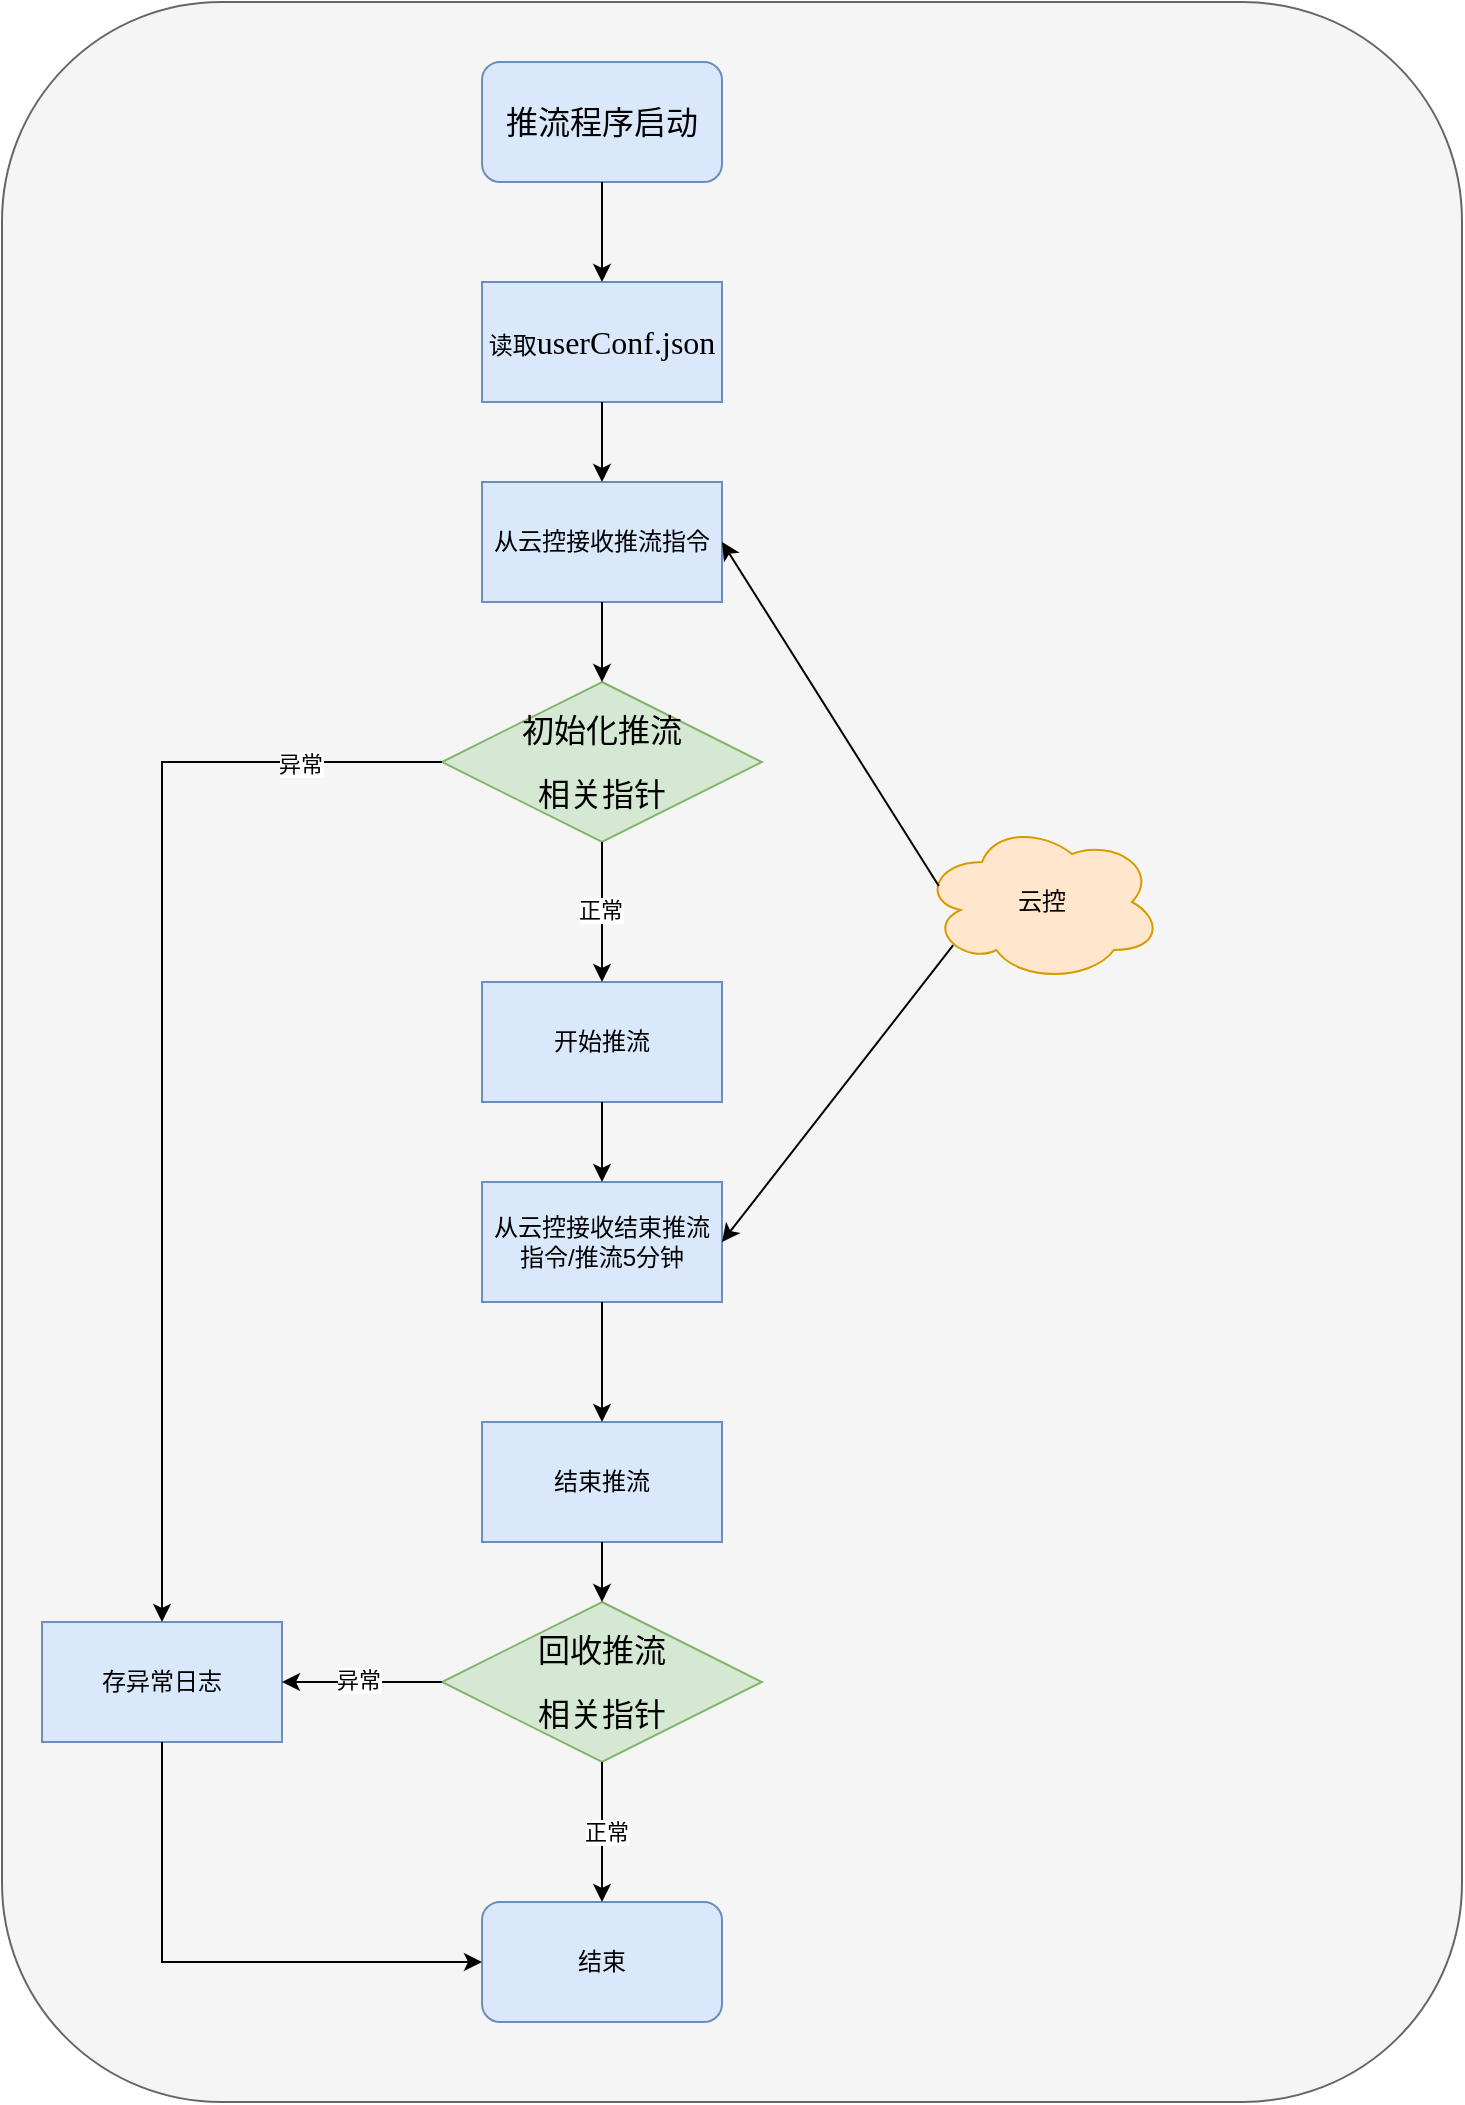 <mxfile version="24.6.5" type="github">
  <diagram name="第 1 页" id="e6ArYuIVliX8Lcg1APL-">
    <mxGraphModel dx="1050" dy="565" grid="1" gridSize="10" guides="1" tooltips="1" connect="1" arrows="1" fold="1" page="1" pageScale="1" pageWidth="827" pageHeight="1169" math="0" shadow="0">
      <root>
        <mxCell id="0" />
        <mxCell id="1" parent="0" />
        <mxCell id="lyQx6tdOUZ4mkUfzSbV1-31" value="" style="rounded=1;whiteSpace=wrap;html=1;fillColor=#f5f5f5;fontColor=#333333;strokeColor=#666666;" vertex="1" parent="1">
          <mxGeometry x="60" y="50" width="730" height="1050" as="geometry" />
        </mxCell>
        <mxCell id="lyQx6tdOUZ4mkUfzSbV1-1" value="&lt;p class=&quot;MsoNormal&quot;&gt;&lt;span style=&quot;mso-spacerun:&#39;yes&#39;;font-family:仿宋;mso-ascii-font-family:等线;&lt;br/&gt;mso-hansi-font-family:等线;mso-bidi-font-family:&#39;Times New Roman&#39;;font-size:12.0pt;&lt;br/&gt;mso-font-kerning:1.0pt;&quot;&gt;推流程序启动&lt;/span&gt;&lt;/p&gt;" style="rounded=1;whiteSpace=wrap;html=1;fillColor=#dae8fc;strokeColor=#6c8ebf;" vertex="1" parent="1">
          <mxGeometry x="300" y="80" width="120" height="60" as="geometry" />
        </mxCell>
        <mxCell id="lyQx6tdOUZ4mkUfzSbV1-2" value="读取&lt;span style=&quot;font-family: 等线; font-size: 12pt; background-color: initial;&quot;&gt;userConf.json&lt;/span&gt;" style="rounded=0;whiteSpace=wrap;html=1;fillColor=#dae8fc;strokeColor=#6c8ebf;" vertex="1" parent="1">
          <mxGeometry x="300" y="190" width="120" height="60" as="geometry" />
        </mxCell>
        <mxCell id="lyQx6tdOUZ4mkUfzSbV1-3" value="从云控接收推流指令" style="rounded=0;whiteSpace=wrap;html=1;fillColor=#dae8fc;strokeColor=#6c8ebf;" vertex="1" parent="1">
          <mxGeometry x="300" y="290" width="120" height="60" as="geometry" />
        </mxCell>
        <mxCell id="lyQx6tdOUZ4mkUfzSbV1-4" value="云控" style="ellipse;shape=cloud;whiteSpace=wrap;html=1;fillColor=#ffe6cc;strokeColor=#d79b00;" vertex="1" parent="1">
          <mxGeometry x="520" y="460" width="120" height="80" as="geometry" />
        </mxCell>
        <mxCell id="lyQx6tdOUZ4mkUfzSbV1-5" value="" style="endArrow=classic;html=1;rounded=0;entryX=1;entryY=0.5;entryDx=0;entryDy=0;exitX=0.07;exitY=0.4;exitDx=0;exitDy=0;exitPerimeter=0;" edge="1" parent="1" source="lyQx6tdOUZ4mkUfzSbV1-4" target="lyQx6tdOUZ4mkUfzSbV1-3">
          <mxGeometry width="50" height="50" relative="1" as="geometry">
            <mxPoint x="390" y="360" as="sourcePoint" />
            <mxPoint x="440" y="310" as="targetPoint" />
          </mxGeometry>
        </mxCell>
        <mxCell id="lyQx6tdOUZ4mkUfzSbV1-6" value="&lt;p class=&quot;MsoNormal&quot;&gt;&lt;span style=&quot;mso-spacerun:&#39;yes&#39;;font-family:仿宋;mso-ascii-font-family:等线;&lt;br/&gt;mso-hansi-font-family:等线;mso-bidi-font-family:&#39;Times New Roman&#39;;font-size:12.0pt;&lt;br/&gt;mso-font-kerning:1.0pt;&quot;&gt;初始化推流&lt;/span&gt;&lt;/p&gt;&lt;p class=&quot;MsoNormal&quot;&gt;&lt;span style=&quot;mso-spacerun:&#39;yes&#39;;font-family:仿宋;mso-ascii-font-family:等线;&lt;br/&gt;mso-hansi-font-family:等线;mso-bidi-font-family:&#39;Times New Roman&#39;;font-size:12.0pt;&lt;br/&gt;mso-font-kerning:1.0pt;&quot;&gt;相&lt;/span&gt;&lt;span style=&quot;background-color: initial; font-family: 仿宋; font-size: 12pt;&quot;&gt;关&lt;/span&gt;&lt;span style=&quot;background-color: initial; font-family: 仿宋; font-size: 12pt;&quot;&gt;指针&lt;/span&gt;&lt;/p&gt;" style="rhombus;whiteSpace=wrap;html=1;fillColor=#d5e8d4;strokeColor=#82b366;" vertex="1" parent="1">
          <mxGeometry x="280" y="390" width="160" height="80" as="geometry" />
        </mxCell>
        <mxCell id="lyQx6tdOUZ4mkUfzSbV1-7" value="开始推流" style="rounded=0;whiteSpace=wrap;html=1;fillColor=#dae8fc;strokeColor=#6c8ebf;" vertex="1" parent="1">
          <mxGeometry x="300" y="540" width="120" height="60" as="geometry" />
        </mxCell>
        <mxCell id="lyQx6tdOUZ4mkUfzSbV1-8" value="存异常日志" style="rounded=0;whiteSpace=wrap;html=1;fillColor=#dae8fc;strokeColor=#6c8ebf;" vertex="1" parent="1">
          <mxGeometry x="80" y="860" width="120" height="60" as="geometry" />
        </mxCell>
        <mxCell id="lyQx6tdOUZ4mkUfzSbV1-9" value="从云控接收结束推流指令/推流5分钟" style="rounded=0;whiteSpace=wrap;html=1;fillColor=#dae8fc;strokeColor=#6c8ebf;" vertex="1" parent="1">
          <mxGeometry x="300" y="640" width="120" height="60" as="geometry" />
        </mxCell>
        <mxCell id="lyQx6tdOUZ4mkUfzSbV1-10" value="&lt;p class=&quot;MsoNormal&quot;&gt;&lt;span style=&quot;mso-spacerun:&#39;yes&#39;;font-family:仿宋;mso-ascii-font-family:等线;&lt;br/&gt;mso-hansi-font-family:等线;mso-bidi-font-family:&#39;Times New Roman&#39;;font-size:12.0pt;&lt;br/&gt;mso-font-kerning:1.0pt;&quot;&gt;回收推流&lt;/span&gt;&lt;/p&gt;&lt;p class=&quot;MsoNormal&quot;&gt;&lt;span style=&quot;mso-spacerun:&#39;yes&#39;;font-family:仿宋;mso-ascii-font-family:等线;&lt;br/&gt;mso-hansi-font-family:等线;mso-bidi-font-family:&#39;Times New Roman&#39;;font-size:12.0pt;&lt;br/&gt;mso-font-kerning:1.0pt;&quot;&gt;相&lt;/span&gt;&lt;span style=&quot;background-color: initial; font-family: 仿宋; font-size: 12pt;&quot;&gt;关&lt;/span&gt;&lt;span style=&quot;background-color: initial; font-family: 仿宋; font-size: 12pt;&quot;&gt;指针&lt;/span&gt;&lt;/p&gt;" style="rhombus;whiteSpace=wrap;html=1;fillColor=#d5e8d4;strokeColor=#82b366;" vertex="1" parent="1">
          <mxGeometry x="280" y="850" width="160" height="80" as="geometry" />
        </mxCell>
        <mxCell id="lyQx6tdOUZ4mkUfzSbV1-11" value="结束推流" style="rounded=0;whiteSpace=wrap;html=1;fillColor=#dae8fc;strokeColor=#6c8ebf;" vertex="1" parent="1">
          <mxGeometry x="300" y="760" width="120" height="60" as="geometry" />
        </mxCell>
        <mxCell id="lyQx6tdOUZ4mkUfzSbV1-12" value="结束" style="rounded=1;whiteSpace=wrap;html=1;fillColor=#dae8fc;strokeColor=#6c8ebf;" vertex="1" parent="1">
          <mxGeometry x="300" y="1000" width="120" height="60" as="geometry" />
        </mxCell>
        <mxCell id="lyQx6tdOUZ4mkUfzSbV1-14" value="" style="endArrow=classic;html=1;rounded=0;exitX=0.5;exitY=1;exitDx=0;exitDy=0;" edge="1" parent="1" source="lyQx6tdOUZ4mkUfzSbV1-1" target="lyQx6tdOUZ4mkUfzSbV1-2">
          <mxGeometry width="50" height="50" relative="1" as="geometry">
            <mxPoint x="390" y="260" as="sourcePoint" />
            <mxPoint x="440" y="210" as="targetPoint" />
          </mxGeometry>
        </mxCell>
        <mxCell id="lyQx6tdOUZ4mkUfzSbV1-15" value="" style="endArrow=classic;html=1;rounded=0;exitX=0.5;exitY=1;exitDx=0;exitDy=0;" edge="1" parent="1" source="lyQx6tdOUZ4mkUfzSbV1-2" target="lyQx6tdOUZ4mkUfzSbV1-3">
          <mxGeometry width="50" height="50" relative="1" as="geometry">
            <mxPoint x="390" y="360" as="sourcePoint" />
            <mxPoint x="440" y="310" as="targetPoint" />
          </mxGeometry>
        </mxCell>
        <mxCell id="lyQx6tdOUZ4mkUfzSbV1-16" value="" style="endArrow=classic;html=1;rounded=0;exitX=0.5;exitY=1;exitDx=0;exitDy=0;entryX=0.5;entryY=0;entryDx=0;entryDy=0;" edge="1" parent="1" source="lyQx6tdOUZ4mkUfzSbV1-3" target="lyQx6tdOUZ4mkUfzSbV1-6">
          <mxGeometry width="50" height="50" relative="1" as="geometry">
            <mxPoint x="390" y="560" as="sourcePoint" />
            <mxPoint x="440" y="510" as="targetPoint" />
          </mxGeometry>
        </mxCell>
        <mxCell id="lyQx6tdOUZ4mkUfzSbV1-17" value="" style="endArrow=classic;html=1;rounded=0;exitX=0.5;exitY=1;exitDx=0;exitDy=0;entryX=0.5;entryY=0;entryDx=0;entryDy=0;" edge="1" parent="1" source="lyQx6tdOUZ4mkUfzSbV1-6" target="lyQx6tdOUZ4mkUfzSbV1-7">
          <mxGeometry width="50" height="50" relative="1" as="geometry">
            <mxPoint x="390" y="560" as="sourcePoint" />
            <mxPoint x="440" y="510" as="targetPoint" />
          </mxGeometry>
        </mxCell>
        <mxCell id="lyQx6tdOUZ4mkUfzSbV1-27" value="正常" style="edgeLabel;html=1;align=center;verticalAlign=middle;resizable=0;points=[];" vertex="1" connectable="0" parent="lyQx6tdOUZ4mkUfzSbV1-17">
          <mxGeometry x="-0.029" y="-1" relative="1" as="geometry">
            <mxPoint as="offset" />
          </mxGeometry>
        </mxCell>
        <mxCell id="lyQx6tdOUZ4mkUfzSbV1-18" value="" style="endArrow=classic;html=1;rounded=0;exitX=0;exitY=0.5;exitDx=0;exitDy=0;entryX=0.5;entryY=0;entryDx=0;entryDy=0;" edge="1" parent="1" source="lyQx6tdOUZ4mkUfzSbV1-6" target="lyQx6tdOUZ4mkUfzSbV1-8">
          <mxGeometry width="50" height="50" relative="1" as="geometry">
            <mxPoint x="90" y="530" as="sourcePoint" />
            <mxPoint x="140" y="480" as="targetPoint" />
            <Array as="points">
              <mxPoint x="140" y="430" />
            </Array>
          </mxGeometry>
        </mxCell>
        <mxCell id="lyQx6tdOUZ4mkUfzSbV1-28" value="异常" style="edgeLabel;html=1;align=center;verticalAlign=middle;resizable=0;points=[];" vertex="1" connectable="0" parent="lyQx6tdOUZ4mkUfzSbV1-18">
          <mxGeometry x="-0.75" y="1" relative="1" as="geometry">
            <mxPoint as="offset" />
          </mxGeometry>
        </mxCell>
        <mxCell id="lyQx6tdOUZ4mkUfzSbV1-19" value="" style="endArrow=classic;html=1;rounded=0;exitX=0.5;exitY=1;exitDx=0;exitDy=0;" edge="1" parent="1" source="lyQx6tdOUZ4mkUfzSbV1-7" target="lyQx6tdOUZ4mkUfzSbV1-9">
          <mxGeometry width="50" height="50" relative="1" as="geometry">
            <mxPoint x="390" y="760" as="sourcePoint" />
            <mxPoint x="440" y="710" as="targetPoint" />
          </mxGeometry>
        </mxCell>
        <mxCell id="lyQx6tdOUZ4mkUfzSbV1-20" value="" style="endArrow=classic;html=1;rounded=0;exitX=0.13;exitY=0.77;exitDx=0;exitDy=0;exitPerimeter=0;entryX=1;entryY=0.5;entryDx=0;entryDy=0;" edge="1" parent="1" source="lyQx6tdOUZ4mkUfzSbV1-4" target="lyQx6tdOUZ4mkUfzSbV1-9">
          <mxGeometry width="50" height="50" relative="1" as="geometry">
            <mxPoint x="550" y="695" as="sourcePoint" />
            <mxPoint x="600" y="645" as="targetPoint" />
          </mxGeometry>
        </mxCell>
        <mxCell id="lyQx6tdOUZ4mkUfzSbV1-21" value="" style="endArrow=classic;html=1;rounded=0;exitX=0.5;exitY=1;exitDx=0;exitDy=0;entryX=0.5;entryY=0;entryDx=0;entryDy=0;" edge="1" parent="1" source="lyQx6tdOUZ4mkUfzSbV1-9" target="lyQx6tdOUZ4mkUfzSbV1-11">
          <mxGeometry width="50" height="50" relative="1" as="geometry">
            <mxPoint x="390" y="760" as="sourcePoint" />
            <mxPoint x="440" y="710" as="targetPoint" />
          </mxGeometry>
        </mxCell>
        <mxCell id="lyQx6tdOUZ4mkUfzSbV1-22" value="" style="endArrow=classic;html=1;rounded=0;exitX=0.5;exitY=1;exitDx=0;exitDy=0;entryX=0.5;entryY=0;entryDx=0;entryDy=0;" edge="1" parent="1" source="lyQx6tdOUZ4mkUfzSbV1-11" target="lyQx6tdOUZ4mkUfzSbV1-10">
          <mxGeometry width="50" height="50" relative="1" as="geometry">
            <mxPoint x="390" y="860" as="sourcePoint" />
            <mxPoint x="440" y="810" as="targetPoint" />
          </mxGeometry>
        </mxCell>
        <mxCell id="lyQx6tdOUZ4mkUfzSbV1-23" value="" style="endArrow=classic;html=1;rounded=0;exitX=0.5;exitY=1;exitDx=0;exitDy=0;entryX=0.5;entryY=0;entryDx=0;entryDy=0;" edge="1" parent="1" source="lyQx6tdOUZ4mkUfzSbV1-10" target="lyQx6tdOUZ4mkUfzSbV1-12">
          <mxGeometry width="50" height="50" relative="1" as="geometry">
            <mxPoint x="390" y="860" as="sourcePoint" />
            <mxPoint x="440" y="810" as="targetPoint" />
          </mxGeometry>
        </mxCell>
        <mxCell id="lyQx6tdOUZ4mkUfzSbV1-29" value="正常" style="edgeLabel;html=1;align=center;verticalAlign=middle;resizable=0;points=[];" vertex="1" connectable="0" parent="lyQx6tdOUZ4mkUfzSbV1-23">
          <mxGeometry y="2" relative="1" as="geometry">
            <mxPoint as="offset" />
          </mxGeometry>
        </mxCell>
        <mxCell id="lyQx6tdOUZ4mkUfzSbV1-25" value="" style="endArrow=classic;html=1;rounded=0;exitX=0.5;exitY=1;exitDx=0;exitDy=0;entryX=0;entryY=0.5;entryDx=0;entryDy=0;" edge="1" parent="1" source="lyQx6tdOUZ4mkUfzSbV1-8" target="lyQx6tdOUZ4mkUfzSbV1-12">
          <mxGeometry width="50" height="50" relative="1" as="geometry">
            <mxPoint x="390" y="860" as="sourcePoint" />
            <mxPoint x="440" y="810" as="targetPoint" />
            <Array as="points">
              <mxPoint x="140" y="1030" />
            </Array>
          </mxGeometry>
        </mxCell>
        <mxCell id="lyQx6tdOUZ4mkUfzSbV1-26" value="" style="endArrow=classic;html=1;rounded=0;exitX=0;exitY=0.5;exitDx=0;exitDy=0;entryX=1;entryY=0.5;entryDx=0;entryDy=0;" edge="1" parent="1" source="lyQx6tdOUZ4mkUfzSbV1-10" target="lyQx6tdOUZ4mkUfzSbV1-8">
          <mxGeometry width="50" height="50" relative="1" as="geometry">
            <mxPoint x="390" y="860" as="sourcePoint" />
            <mxPoint x="440" y="810" as="targetPoint" />
          </mxGeometry>
        </mxCell>
        <mxCell id="lyQx6tdOUZ4mkUfzSbV1-30" value="异常" style="edgeLabel;html=1;align=center;verticalAlign=middle;resizable=0;points=[];" vertex="1" connectable="0" parent="lyQx6tdOUZ4mkUfzSbV1-26">
          <mxGeometry x="0.055" y="-1" relative="1" as="geometry">
            <mxPoint as="offset" />
          </mxGeometry>
        </mxCell>
      </root>
    </mxGraphModel>
  </diagram>
</mxfile>
